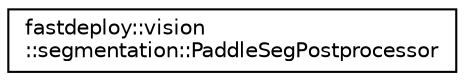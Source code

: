 digraph "Graphical Class Hierarchy"
{
  edge [fontname="Helvetica",fontsize="10",labelfontname="Helvetica",labelfontsize="10"];
  node [fontname="Helvetica",fontsize="10",shape=record];
  rankdir="LR";
  Node1 [label="fastdeploy::vision\l::segmentation::PaddleSegPostprocessor",height=0.2,width=0.4,color="black", fillcolor="white", style="filled",URL="$classfastdeploy_1_1vision_1_1segmentation_1_1PaddleSegPostprocessor.html",tooltip="Postprocessor object for PaddleSeg serials model. "];
}
